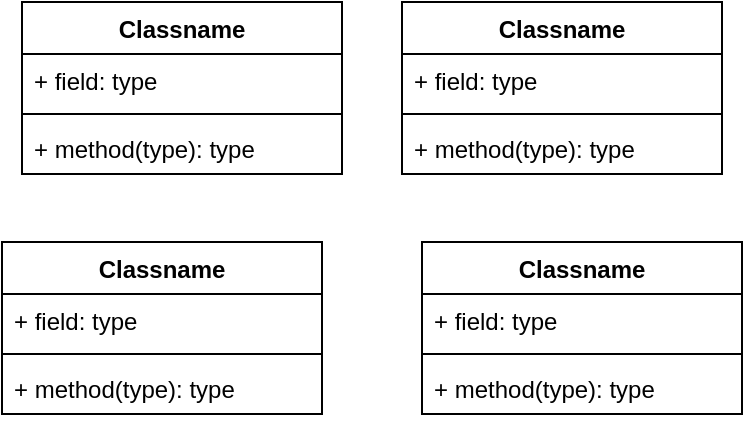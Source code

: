<mxfile version="27.1.4">
  <diagram name="Page-1" id="TML7WdJ68H3W0_PpBcYC">
    <mxGraphModel dx="1042" dy="596" grid="1" gridSize="10" guides="1" tooltips="1" connect="1" arrows="1" fold="1" page="1" pageScale="1" pageWidth="3300" pageHeight="4681" math="0" shadow="0">
      <root>
        <mxCell id="0" />
        <mxCell id="1" parent="0" />
        <mxCell id="qC0tIIis6tYWMkDZhxtg-1" value="Classname" style="swimlane;fontStyle=1;align=center;verticalAlign=top;childLayout=stackLayout;horizontal=1;startSize=26;horizontalStack=0;resizeParent=1;resizeParentMax=0;resizeLast=0;collapsible=1;marginBottom=0;whiteSpace=wrap;html=1;" vertex="1" parent="1">
          <mxGeometry x="350" y="140" width="160" height="86" as="geometry" />
        </mxCell>
        <mxCell id="qC0tIIis6tYWMkDZhxtg-2" value="+ field: type" style="text;strokeColor=none;fillColor=none;align=left;verticalAlign=top;spacingLeft=4;spacingRight=4;overflow=hidden;rotatable=0;points=[[0,0.5],[1,0.5]];portConstraint=eastwest;whiteSpace=wrap;html=1;" vertex="1" parent="qC0tIIis6tYWMkDZhxtg-1">
          <mxGeometry y="26" width="160" height="26" as="geometry" />
        </mxCell>
        <mxCell id="qC0tIIis6tYWMkDZhxtg-3" value="" style="line;strokeWidth=1;fillColor=none;align=left;verticalAlign=middle;spacingTop=-1;spacingLeft=3;spacingRight=3;rotatable=0;labelPosition=right;points=[];portConstraint=eastwest;strokeColor=inherit;" vertex="1" parent="qC0tIIis6tYWMkDZhxtg-1">
          <mxGeometry y="52" width="160" height="8" as="geometry" />
        </mxCell>
        <mxCell id="qC0tIIis6tYWMkDZhxtg-4" value="+ method(type): type" style="text;strokeColor=none;fillColor=none;align=left;verticalAlign=top;spacingLeft=4;spacingRight=4;overflow=hidden;rotatable=0;points=[[0,0.5],[1,0.5]];portConstraint=eastwest;whiteSpace=wrap;html=1;" vertex="1" parent="qC0tIIis6tYWMkDZhxtg-1">
          <mxGeometry y="60" width="160" height="26" as="geometry" />
        </mxCell>
        <mxCell id="qC0tIIis6tYWMkDZhxtg-5" value="Classname" style="swimlane;fontStyle=1;align=center;verticalAlign=top;childLayout=stackLayout;horizontal=1;startSize=26;horizontalStack=0;resizeParent=1;resizeParentMax=0;resizeLast=0;collapsible=1;marginBottom=0;whiteSpace=wrap;html=1;" vertex="1" parent="1">
          <mxGeometry x="540" y="140" width="160" height="86" as="geometry" />
        </mxCell>
        <mxCell id="qC0tIIis6tYWMkDZhxtg-6" value="+ field: type" style="text;strokeColor=none;fillColor=none;align=left;verticalAlign=top;spacingLeft=4;spacingRight=4;overflow=hidden;rotatable=0;points=[[0,0.5],[1,0.5]];portConstraint=eastwest;whiteSpace=wrap;html=1;" vertex="1" parent="qC0tIIis6tYWMkDZhxtg-5">
          <mxGeometry y="26" width="160" height="26" as="geometry" />
        </mxCell>
        <mxCell id="qC0tIIis6tYWMkDZhxtg-7" value="" style="line;strokeWidth=1;fillColor=none;align=left;verticalAlign=middle;spacingTop=-1;spacingLeft=3;spacingRight=3;rotatable=0;labelPosition=right;points=[];portConstraint=eastwest;strokeColor=inherit;" vertex="1" parent="qC0tIIis6tYWMkDZhxtg-5">
          <mxGeometry y="52" width="160" height="8" as="geometry" />
        </mxCell>
        <mxCell id="qC0tIIis6tYWMkDZhxtg-8" value="+ method(type): type" style="text;strokeColor=none;fillColor=none;align=left;verticalAlign=top;spacingLeft=4;spacingRight=4;overflow=hidden;rotatable=0;points=[[0,0.5],[1,0.5]];portConstraint=eastwest;whiteSpace=wrap;html=1;" vertex="1" parent="qC0tIIis6tYWMkDZhxtg-5">
          <mxGeometry y="60" width="160" height="26" as="geometry" />
        </mxCell>
        <mxCell id="qC0tIIis6tYWMkDZhxtg-9" value="Classname" style="swimlane;fontStyle=1;align=center;verticalAlign=top;childLayout=stackLayout;horizontal=1;startSize=26;horizontalStack=0;resizeParent=1;resizeParentMax=0;resizeLast=0;collapsible=1;marginBottom=0;whiteSpace=wrap;html=1;" vertex="1" parent="1">
          <mxGeometry x="550" y="260" width="160" height="86" as="geometry" />
        </mxCell>
        <mxCell id="qC0tIIis6tYWMkDZhxtg-10" value="+ field: type" style="text;strokeColor=none;fillColor=none;align=left;verticalAlign=top;spacingLeft=4;spacingRight=4;overflow=hidden;rotatable=0;points=[[0,0.5],[1,0.5]];portConstraint=eastwest;whiteSpace=wrap;html=1;" vertex="1" parent="qC0tIIis6tYWMkDZhxtg-9">
          <mxGeometry y="26" width="160" height="26" as="geometry" />
        </mxCell>
        <mxCell id="qC0tIIis6tYWMkDZhxtg-11" value="" style="line;strokeWidth=1;fillColor=none;align=left;verticalAlign=middle;spacingTop=-1;spacingLeft=3;spacingRight=3;rotatable=0;labelPosition=right;points=[];portConstraint=eastwest;strokeColor=inherit;" vertex="1" parent="qC0tIIis6tYWMkDZhxtg-9">
          <mxGeometry y="52" width="160" height="8" as="geometry" />
        </mxCell>
        <mxCell id="qC0tIIis6tYWMkDZhxtg-12" value="+ method(type): type" style="text;strokeColor=none;fillColor=none;align=left;verticalAlign=top;spacingLeft=4;spacingRight=4;overflow=hidden;rotatable=0;points=[[0,0.5],[1,0.5]];portConstraint=eastwest;whiteSpace=wrap;html=1;" vertex="1" parent="qC0tIIis6tYWMkDZhxtg-9">
          <mxGeometry y="60" width="160" height="26" as="geometry" />
        </mxCell>
        <mxCell id="qC0tIIis6tYWMkDZhxtg-13" value="Classname" style="swimlane;fontStyle=1;align=center;verticalAlign=top;childLayout=stackLayout;horizontal=1;startSize=26;horizontalStack=0;resizeParent=1;resizeParentMax=0;resizeLast=0;collapsible=1;marginBottom=0;whiteSpace=wrap;html=1;" vertex="1" parent="1">
          <mxGeometry x="340" y="260" width="160" height="86" as="geometry" />
        </mxCell>
        <mxCell id="qC0tIIis6tYWMkDZhxtg-14" value="+ field: type" style="text;strokeColor=none;fillColor=none;align=left;verticalAlign=top;spacingLeft=4;spacingRight=4;overflow=hidden;rotatable=0;points=[[0,0.5],[1,0.5]];portConstraint=eastwest;whiteSpace=wrap;html=1;" vertex="1" parent="qC0tIIis6tYWMkDZhxtg-13">
          <mxGeometry y="26" width="160" height="26" as="geometry" />
        </mxCell>
        <mxCell id="qC0tIIis6tYWMkDZhxtg-15" value="" style="line;strokeWidth=1;fillColor=none;align=left;verticalAlign=middle;spacingTop=-1;spacingLeft=3;spacingRight=3;rotatable=0;labelPosition=right;points=[];portConstraint=eastwest;strokeColor=inherit;" vertex="1" parent="qC0tIIis6tYWMkDZhxtg-13">
          <mxGeometry y="52" width="160" height="8" as="geometry" />
        </mxCell>
        <mxCell id="qC0tIIis6tYWMkDZhxtg-16" value="+ method(type): type" style="text;strokeColor=none;fillColor=none;align=left;verticalAlign=top;spacingLeft=4;spacingRight=4;overflow=hidden;rotatable=0;points=[[0,0.5],[1,0.5]];portConstraint=eastwest;whiteSpace=wrap;html=1;" vertex="1" parent="qC0tIIis6tYWMkDZhxtg-13">
          <mxGeometry y="60" width="160" height="26" as="geometry" />
        </mxCell>
      </root>
    </mxGraphModel>
  </diagram>
</mxfile>
